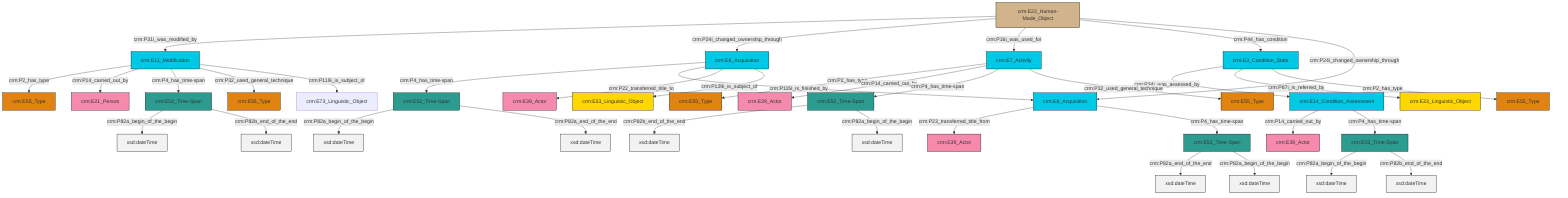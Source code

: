 graph TD
classDef Literal fill:#f2f2f2,stroke:#000000;
classDef CRM_Entity fill:#FFFFFF,stroke:#000000;
classDef Temporal_Entity fill:#00C9E6, stroke:#000000;
classDef Type fill:#E18312, stroke:#000000;
classDef Time-Span fill:#2C9C91, stroke:#000000;
classDef Appellation fill:#FFEB7F, stroke:#000000;
classDef Place fill:#008836, stroke:#000000;
classDef Persistent_Item fill:#B266B2, stroke:#000000;
classDef Conceptual_Object fill:#FFD700, stroke:#000000;
classDef Physical_Thing fill:#D2B48C, stroke:#000000;
classDef Actor fill:#f58aad, stroke:#000000;
classDef PC_Classes fill:#4ce600, stroke:#000000;
classDef Multi fill:#cccccc,stroke:#000000;

0["crm:E22_Human-Made_Object"]:::Physical_Thing -->|crm:P31i_was_modified_by| 1["crm:E11_Modification"]:::Temporal_Entity
3["crm:E7_Activity"]:::Temporal_Entity -->|crm:P2_has_type| 4["crm:E55_Type"]:::Type
0["crm:E22_Human-Made_Object"]:::Physical_Thing -->|crm:P24i_changed_ownership_through| 5["crm:E8_Acquisition"]:::Temporal_Entity
7["crm:E52_Time-Span"]:::Time-Span -->|crm:P82b_end_of_the_end| 8[xsd:dateTime]:::Literal
1["crm:E11_Modification"]:::Temporal_Entity -->|crm:P2_has_type| 13["crm:E55_Type"]:::Type
20["crm:E52_Time-Span"]:::Time-Span -->|crm:P82a_begin_of_the_begin| 21[xsd:dateTime]:::Literal
24["crm:E52_Time-Span"]:::Time-Span -->|crm:P82a_begin_of_the_begin| 25[xsd:dateTime]:::Literal
16["crm:E52_Time-Span"]:::Time-Span -->|crm:P82a_begin_of_the_begin| 26[xsd:dateTime]:::Literal
14["crm:E3_Condition_State"]:::Temporal_Entity -->|crm:P34i_was_assessed_by| 29["crm:E14_Condition_Assessment"]:::Temporal_Entity
9["crm:E8_Acquisition"]:::Temporal_Entity -->|crm:P23_transferred_title_from| 27["crm:E39_Actor"]:::Actor
29["crm:E14_Condition_Assessment"]:::Temporal_Entity -->|crm:P14_carried_out_by| 32["crm:E39_Actor"]:::Actor
0["crm:E22_Human-Made_Object"]:::Physical_Thing -->|crm:P16i_was_used_for| 3["crm:E7_Activity"]:::Temporal_Entity
9["crm:E8_Acquisition"]:::Temporal_Entity -->|crm:P4_has_time-span| 22["crm:E52_Time-Span"]:::Time-Span
14["crm:E3_Condition_State"]:::Temporal_Entity -->|crm:P67i_is_referred_by| 18["crm:E33_Linguistic_Object"]:::Conceptual_Object
22["crm:E52_Time-Span"]:::Time-Span -->|crm:P82a_end_of_the_end| 37[xsd:dateTime]:::Literal
5["crm:E8_Acquisition"]:::Temporal_Entity -->|crm:P4_has_time-span| 16["crm:E52_Time-Span"]:::Time-Span
29["crm:E14_Condition_Assessment"]:::Temporal_Entity -->|crm:P4_has_time-span| 24["crm:E52_Time-Span"]:::Time-Span
5["crm:E8_Acquisition"]:::Temporal_Entity -->|crm:P115i_is_finished_by| 9["crm:E8_Acquisition"]:::Temporal_Entity
1["crm:E11_Modification"]:::Temporal_Entity -->|crm:P14_carried_out_by| 44["crm:E21_Person"]:::Actor
3["crm:E7_Activity"]:::Temporal_Entity -->|crm:P14_carried_out_by| 42["crm:E39_Actor"]:::Actor
1["crm:E11_Modification"]:::Temporal_Entity -->|crm:P4_has_time-span| 20["crm:E52_Time-Span"]:::Time-Span
3["crm:E7_Activity"]:::Temporal_Entity -->|crm:P4_has_time-span| 7["crm:E52_Time-Span"]:::Time-Span
7["crm:E52_Time-Span"]:::Time-Span -->|crm:P82a_begin_of_the_begin| 46[xsd:dateTime]:::Literal
1["crm:E11_Modification"]:::Temporal_Entity -->|crm:P32_used_general_technique| 35["crm:E55_Type"]:::Type
0["crm:E22_Human-Made_Object"]:::Physical_Thing -->|crm:P44_has_condition| 14["crm:E3_Condition_State"]:::Temporal_Entity
5["crm:E8_Acquisition"]:::Temporal_Entity -->|crm:P22_transferred_title_to| 11["crm:E39_Actor"]:::Actor
16["crm:E52_Time-Span"]:::Time-Span -->|crm:P82a_end_of_the_end| 48[xsd:dateTime]:::Literal
1["crm:E11_Modification"]:::Temporal_Entity -->|crm:P119i_is_subject_of| 49["crm:E73_Linguistic_Object"]:::Default
3["crm:E7_Activity"]:::Temporal_Entity -->|crm:P32_used_general_technique| 33["crm:E55_Type"]:::Type
5["crm:E8_Acquisition"]:::Temporal_Entity -->|crm:P129i_is_subject_of| 30["crm:E33_Linguistic_Object"]:::Conceptual_Object
22["crm:E52_Time-Span"]:::Time-Span -->|crm:P82a_begin_of_the_begin| 51[xsd:dateTime]:::Literal
14["crm:E3_Condition_State"]:::Temporal_Entity -->|crm:P2_has_type| 54["crm:E55_Type"]:::Type
0["crm:E22_Human-Made_Object"]:::Physical_Thing -->|crm:P24i_changed_ownership_through| 9["crm:E8_Acquisition"]:::Temporal_Entity
20["crm:E52_Time-Span"]:::Time-Span -->|crm:P82b_end_of_the_end| 55[xsd:dateTime]:::Literal
24["crm:E52_Time-Span"]:::Time-Span -->|crm:P82b_end_of_the_end| 56[xsd:dateTime]:::Literal